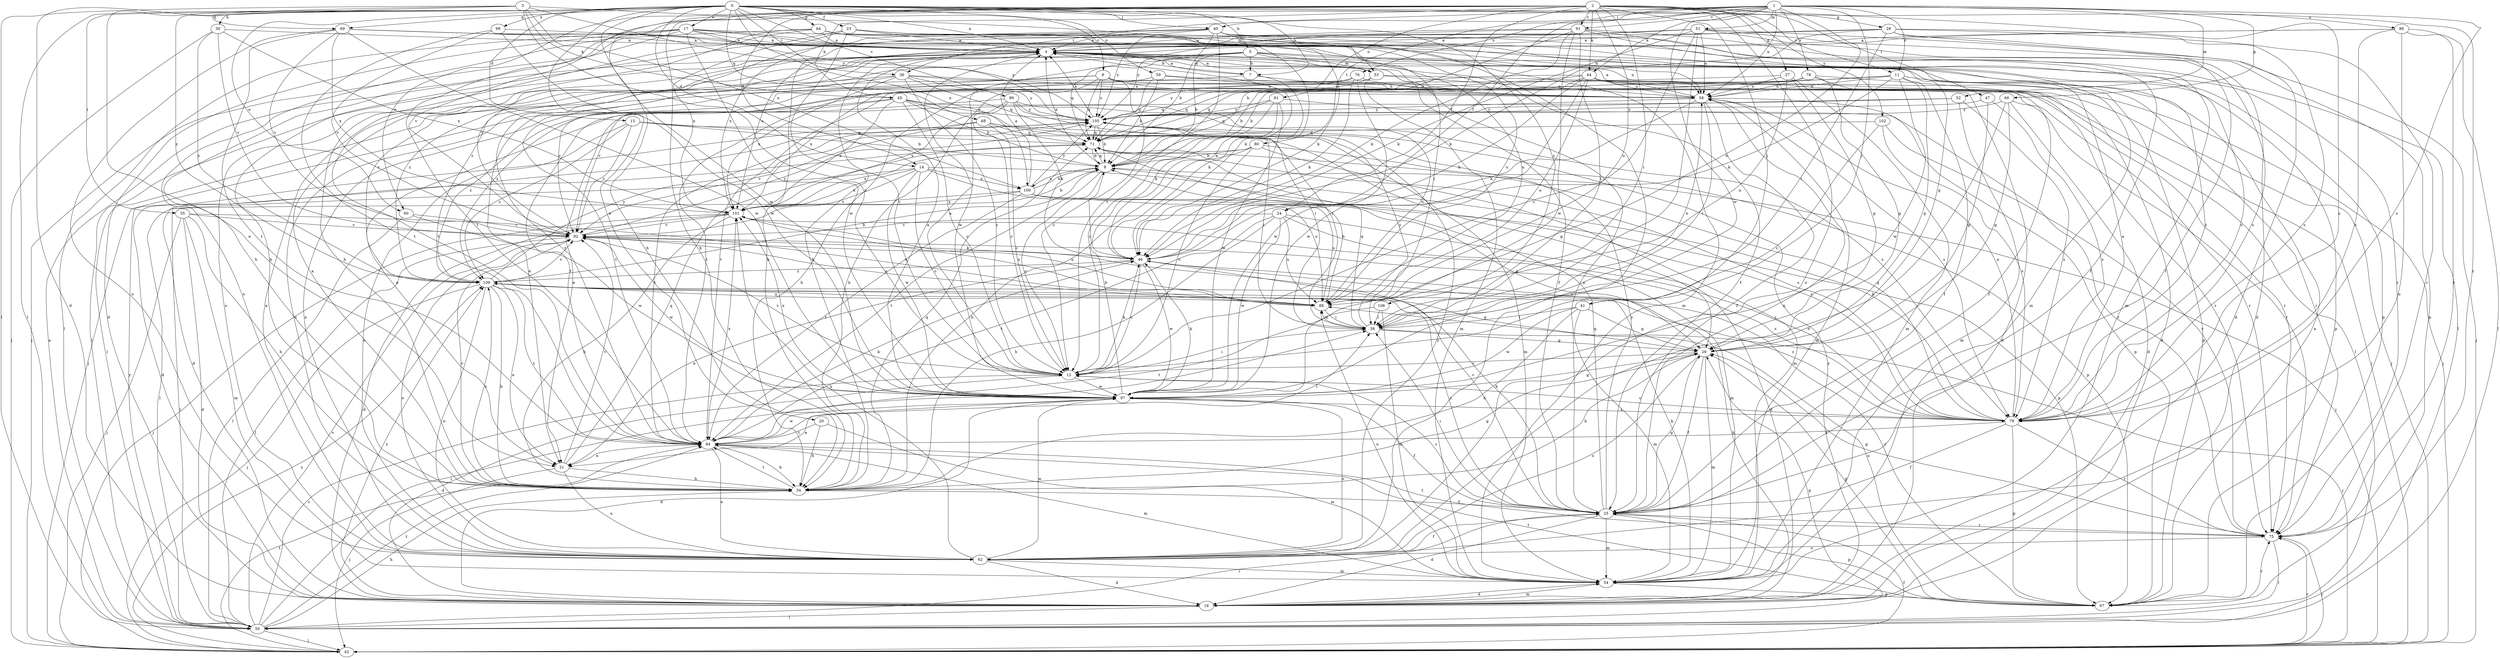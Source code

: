 strict digraph  {
0;
1;
2;
3;
4;
5;
7;
8;
9;
11;
12;
13;
14;
16;
17;
20;
21;
23;
24;
25;
27;
28;
29;
30;
34;
35;
36;
38;
40;
41;
42;
44;
45;
46;
47;
50;
51;
52;
53;
54;
58;
59;
60;
61;
62;
64;
66;
67;
68;
69;
71;
75;
76;
78;
79;
80;
84;
86;
88;
89;
91;
92;
97;
99;
100;
101;
102;
105;
106;
109;
0 -> 4  [label=a];
0 -> 5  [label=b];
0 -> 7  [label=b];
0 -> 9  [label=c];
0 -> 13  [label=d];
0 -> 14  [label=d];
0 -> 17  [label=e];
0 -> 20  [label=e];
0 -> 21  [label=e];
0 -> 23  [label=f];
0 -> 30  [label=h];
0 -> 35  [label=i];
0 -> 36  [label=i];
0 -> 40  [label=j];
0 -> 47  [label=l];
0 -> 50  [label=l];
0 -> 59  [label=o];
0 -> 60  [label=o];
0 -> 64  [label=p];
0 -> 68  [label=q];
0 -> 69  [label=q];
0 -> 75  [label=r];
0 -> 89  [label=v];
0 -> 97  [label=w];
0 -> 99  [label=x];
0 -> 100  [label=x];
0 -> 106  [label=z];
0 -> 109  [label=z];
1 -> 11  [label=c];
1 -> 24  [label=f];
1 -> 34  [label=h];
1 -> 36  [label=i];
1 -> 40  [label=j];
1 -> 41  [label=j];
1 -> 44  [label=k];
1 -> 51  [label=m];
1 -> 52  [label=m];
1 -> 58  [label=n];
1 -> 66  [label=p];
1 -> 76  [label=s];
1 -> 78  [label=s];
1 -> 79  [label=s];
1 -> 80  [label=t];
1 -> 86  [label=u];
1 -> 88  [label=u];
1 -> 91  [label=v];
1 -> 97  [label=w];
2 -> 11  [label=c];
2 -> 14  [label=d];
2 -> 24  [label=f];
2 -> 27  [label=g];
2 -> 28  [label=g];
2 -> 34  [label=h];
2 -> 38  [label=i];
2 -> 41  [label=j];
2 -> 44  [label=k];
2 -> 45  [label=k];
2 -> 60  [label=o];
2 -> 61  [label=o];
2 -> 62  [label=o];
2 -> 79  [label=s];
2 -> 84  [label=t];
2 -> 88  [label=u];
2 -> 91  [label=v];
2 -> 92  [label=v];
2 -> 102  [label=y];
3 -> 12  [label=c];
3 -> 16  [label=d];
3 -> 45  [label=k];
3 -> 50  [label=l];
3 -> 53  [label=m];
3 -> 69  [label=q];
3 -> 100  [label=x];
3 -> 105  [label=y];
4 -> 7  [label=b];
4 -> 25  [label=f];
4 -> 50  [label=l];
4 -> 53  [label=m];
4 -> 62  [label=o];
4 -> 109  [label=z];
5 -> 7  [label=b];
5 -> 8  [label=b];
5 -> 25  [label=f];
5 -> 53  [label=m];
5 -> 58  [label=n];
5 -> 67  [label=p];
5 -> 71  [label=q];
5 -> 84  [label=t];
5 -> 97  [label=w];
5 -> 109  [label=z];
7 -> 4  [label=a];
7 -> 42  [label=j];
7 -> 46  [label=k];
7 -> 58  [label=n];
8 -> 4  [label=a];
8 -> 12  [label=c];
8 -> 42  [label=j];
8 -> 71  [label=q];
8 -> 84  [label=t];
8 -> 100  [label=x];
9 -> 12  [label=c];
9 -> 21  [label=e];
9 -> 34  [label=h];
9 -> 42  [label=j];
9 -> 58  [label=n];
9 -> 71  [label=q];
9 -> 75  [label=r];
9 -> 92  [label=v];
9 -> 105  [label=y];
11 -> 25  [label=f];
11 -> 29  [label=g];
11 -> 46  [label=k];
11 -> 58  [label=n];
11 -> 67  [label=p];
11 -> 71  [label=q];
11 -> 75  [label=r];
11 -> 97  [label=w];
11 -> 109  [label=z];
12 -> 4  [label=a];
12 -> 16  [label=d];
12 -> 38  [label=i];
12 -> 46  [label=k];
12 -> 92  [label=v];
12 -> 97  [label=w];
13 -> 8  [label=b];
13 -> 29  [label=g];
13 -> 62  [label=o];
13 -> 71  [label=q];
13 -> 92  [label=v];
13 -> 109  [label=z];
14 -> 12  [label=c];
14 -> 50  [label=l];
14 -> 79  [label=s];
14 -> 88  [label=u];
14 -> 92  [label=v];
14 -> 97  [label=w];
14 -> 100  [label=x];
14 -> 101  [label=x];
16 -> 46  [label=k];
16 -> 50  [label=l];
16 -> 54  [label=m];
16 -> 105  [label=y];
16 -> 109  [label=z];
17 -> 4  [label=a];
17 -> 16  [label=d];
17 -> 34  [label=h];
17 -> 46  [label=k];
17 -> 50  [label=l];
17 -> 62  [label=o];
17 -> 75  [label=r];
17 -> 88  [label=u];
17 -> 97  [label=w];
17 -> 105  [label=y];
20 -> 34  [label=h];
20 -> 54  [label=m];
20 -> 84  [label=t];
21 -> 34  [label=h];
21 -> 42  [label=j];
21 -> 62  [label=o];
21 -> 71  [label=q];
21 -> 92  [label=v];
23 -> 4  [label=a];
23 -> 12  [label=c];
23 -> 34  [label=h];
23 -> 54  [label=m];
23 -> 67  [label=p];
23 -> 88  [label=u];
23 -> 101  [label=x];
24 -> 16  [label=d];
24 -> 34  [label=h];
24 -> 54  [label=m];
24 -> 84  [label=t];
24 -> 88  [label=u];
24 -> 92  [label=v];
24 -> 97  [label=w];
25 -> 4  [label=a];
25 -> 12  [label=c];
25 -> 16  [label=d];
25 -> 29  [label=g];
25 -> 38  [label=i];
25 -> 46  [label=k];
25 -> 50  [label=l];
25 -> 54  [label=m];
25 -> 58  [label=n];
25 -> 67  [label=p];
25 -> 71  [label=q];
25 -> 75  [label=r];
25 -> 92  [label=v];
25 -> 105  [label=y];
25 -> 109  [label=z];
27 -> 29  [label=g];
27 -> 54  [label=m];
27 -> 58  [label=n];
27 -> 88  [label=u];
27 -> 92  [label=v];
28 -> 4  [label=a];
28 -> 16  [label=d];
28 -> 25  [label=f];
28 -> 34  [label=h];
28 -> 38  [label=i];
28 -> 46  [label=k];
28 -> 75  [label=r];
28 -> 79  [label=s];
29 -> 12  [label=c];
29 -> 25  [label=f];
29 -> 34  [label=h];
29 -> 54  [label=m];
29 -> 62  [label=o];
30 -> 4  [label=a];
30 -> 42  [label=j];
30 -> 92  [label=v];
30 -> 101  [label=x];
30 -> 109  [label=z];
34 -> 4  [label=a];
34 -> 25  [label=f];
34 -> 29  [label=g];
34 -> 71  [label=q];
34 -> 84  [label=t];
34 -> 92  [label=v];
34 -> 109  [label=z];
35 -> 16  [label=d];
35 -> 34  [label=h];
35 -> 42  [label=j];
35 -> 54  [label=m];
35 -> 88  [label=u];
35 -> 92  [label=v];
36 -> 12  [label=c];
36 -> 58  [label=n];
36 -> 62  [label=o];
36 -> 71  [label=q];
36 -> 75  [label=r];
36 -> 84  [label=t];
36 -> 101  [label=x];
36 -> 105  [label=y];
38 -> 29  [label=g];
38 -> 42  [label=j];
38 -> 58  [label=n];
38 -> 71  [label=q];
38 -> 88  [label=u];
38 -> 105  [label=y];
40 -> 4  [label=a];
40 -> 8  [label=b];
40 -> 12  [label=c];
40 -> 34  [label=h];
40 -> 50  [label=l];
40 -> 54  [label=m];
40 -> 62  [label=o];
40 -> 79  [label=s];
40 -> 101  [label=x];
40 -> 105  [label=y];
41 -> 29  [label=g];
41 -> 34  [label=h];
41 -> 38  [label=i];
41 -> 54  [label=m];
41 -> 97  [label=w];
42 -> 25  [label=f];
42 -> 75  [label=r];
42 -> 84  [label=t];
42 -> 109  [label=z];
44 -> 8  [label=b];
44 -> 16  [label=d];
44 -> 34  [label=h];
44 -> 42  [label=j];
44 -> 46  [label=k];
44 -> 50  [label=l];
44 -> 58  [label=n];
44 -> 84  [label=t];
44 -> 88  [label=u];
44 -> 97  [label=w];
45 -> 8  [label=b];
45 -> 12  [label=c];
45 -> 38  [label=i];
45 -> 79  [label=s];
45 -> 84  [label=t];
45 -> 101  [label=x];
45 -> 105  [label=y];
45 -> 109  [label=z];
46 -> 4  [label=a];
46 -> 12  [label=c];
46 -> 21  [label=e];
46 -> 97  [label=w];
46 -> 109  [label=z];
47 -> 29  [label=g];
47 -> 79  [label=s];
47 -> 105  [label=y];
50 -> 4  [label=a];
50 -> 12  [label=c];
50 -> 29  [label=g];
50 -> 34  [label=h];
50 -> 38  [label=i];
50 -> 42  [label=j];
50 -> 84  [label=t];
50 -> 92  [label=v];
50 -> 105  [label=y];
51 -> 4  [label=a];
51 -> 12  [label=c];
51 -> 16  [label=d];
51 -> 38  [label=i];
51 -> 42  [label=j];
51 -> 46  [label=k];
51 -> 58  [label=n];
51 -> 67  [label=p];
51 -> 92  [label=v];
51 -> 101  [label=x];
52 -> 21  [label=e];
52 -> 54  [label=m];
52 -> 79  [label=s];
52 -> 105  [label=y];
53 -> 4  [label=a];
53 -> 54  [label=m];
53 -> 58  [label=n];
53 -> 62  [label=o];
53 -> 71  [label=q];
53 -> 75  [label=r];
54 -> 16  [label=d];
54 -> 46  [label=k];
54 -> 67  [label=p];
54 -> 88  [label=u];
58 -> 4  [label=a];
58 -> 25  [label=f];
58 -> 38  [label=i];
58 -> 46  [label=k];
58 -> 54  [label=m];
58 -> 67  [label=p];
58 -> 79  [label=s];
58 -> 105  [label=y];
59 -> 8  [label=b];
59 -> 42  [label=j];
59 -> 50  [label=l];
59 -> 58  [label=n];
59 -> 71  [label=q];
60 -> 50  [label=l];
60 -> 92  [label=v];
60 -> 97  [label=w];
61 -> 12  [label=c];
61 -> 46  [label=k];
61 -> 71  [label=q];
61 -> 75  [label=r];
61 -> 97  [label=w];
61 -> 105  [label=y];
62 -> 4  [label=a];
62 -> 16  [label=d];
62 -> 25  [label=f];
62 -> 54  [label=m];
62 -> 97  [label=w];
62 -> 101  [label=x];
62 -> 105  [label=y];
64 -> 4  [label=a];
64 -> 29  [label=g];
64 -> 34  [label=h];
64 -> 38  [label=i];
64 -> 42  [label=j];
64 -> 58  [label=n];
64 -> 84  [label=t];
66 -> 16  [label=d];
66 -> 29  [label=g];
66 -> 62  [label=o];
66 -> 75  [label=r];
66 -> 105  [label=y];
67 -> 4  [label=a];
67 -> 29  [label=g];
67 -> 75  [label=r];
67 -> 84  [label=t];
67 -> 88  [label=u];
67 -> 109  [label=z];
68 -> 12  [label=c];
68 -> 38  [label=i];
68 -> 54  [label=m];
68 -> 71  [label=q];
68 -> 84  [label=t];
68 -> 92  [label=v];
69 -> 4  [label=a];
69 -> 46  [label=k];
69 -> 62  [label=o];
69 -> 79  [label=s];
69 -> 84  [label=t];
69 -> 92  [label=v];
69 -> 97  [label=w];
69 -> 101  [label=x];
71 -> 8  [label=b];
71 -> 16  [label=d];
71 -> 79  [label=s];
75 -> 29  [label=g];
75 -> 42  [label=j];
75 -> 50  [label=l];
75 -> 62  [label=o];
75 -> 84  [label=t];
76 -> 46  [label=k];
76 -> 58  [label=n];
76 -> 97  [label=w];
76 -> 101  [label=x];
76 -> 105  [label=y];
78 -> 8  [label=b];
78 -> 16  [label=d];
78 -> 25  [label=f];
78 -> 29  [label=g];
78 -> 58  [label=n];
78 -> 71  [label=q];
78 -> 84  [label=t];
79 -> 4  [label=a];
79 -> 8  [label=b];
79 -> 12  [label=c];
79 -> 25  [label=f];
79 -> 58  [label=n];
79 -> 67  [label=p];
79 -> 71  [label=q];
79 -> 75  [label=r];
79 -> 84  [label=t];
79 -> 109  [label=z];
80 -> 8  [label=b];
80 -> 12  [label=c];
80 -> 34  [label=h];
80 -> 54  [label=m];
80 -> 67  [label=p];
80 -> 101  [label=x];
84 -> 21  [label=e];
84 -> 34  [label=h];
84 -> 38  [label=i];
84 -> 46  [label=k];
84 -> 54  [label=m];
84 -> 62  [label=o];
84 -> 97  [label=w];
84 -> 101  [label=x];
86 -> 4  [label=a];
86 -> 50  [label=l];
86 -> 62  [label=o];
86 -> 75  [label=r];
86 -> 79  [label=s];
86 -> 109  [label=z];
88 -> 8  [label=b];
88 -> 38  [label=i];
88 -> 101  [label=x];
89 -> 12  [label=c];
89 -> 21  [label=e];
89 -> 38  [label=i];
89 -> 46  [label=k];
89 -> 88  [label=u];
89 -> 101  [label=x];
89 -> 105  [label=y];
91 -> 4  [label=a];
91 -> 8  [label=b];
91 -> 25  [label=f];
91 -> 38  [label=i];
91 -> 46  [label=k];
91 -> 54  [label=m];
91 -> 79  [label=s];
91 -> 97  [label=w];
91 -> 105  [label=y];
92 -> 46  [label=k];
92 -> 50  [label=l];
92 -> 62  [label=o];
92 -> 79  [label=s];
92 -> 88  [label=u];
92 -> 97  [label=w];
92 -> 105  [label=y];
97 -> 4  [label=a];
97 -> 8  [label=b];
97 -> 16  [label=d];
97 -> 21  [label=e];
97 -> 25  [label=f];
97 -> 29  [label=g];
97 -> 46  [label=k];
97 -> 62  [label=o];
97 -> 79  [label=s];
97 -> 101  [label=x];
99 -> 4  [label=a];
99 -> 84  [label=t];
99 -> 92  [label=v];
99 -> 97  [label=w];
100 -> 4  [label=a];
100 -> 8  [label=b];
100 -> 29  [label=g];
100 -> 50  [label=l];
100 -> 67  [label=p];
100 -> 84  [label=t];
100 -> 88  [label=u];
100 -> 101  [label=x];
100 -> 105  [label=y];
101 -> 8  [label=b];
101 -> 16  [label=d];
101 -> 34  [label=h];
101 -> 42  [label=j];
101 -> 79  [label=s];
101 -> 88  [label=u];
101 -> 92  [label=v];
102 -> 12  [label=c];
102 -> 71  [label=q];
102 -> 75  [label=r];
102 -> 79  [label=s];
105 -> 4  [label=a];
105 -> 8  [label=b];
105 -> 16  [label=d];
105 -> 71  [label=q];
106 -> 38  [label=i];
106 -> 54  [label=m];
106 -> 84  [label=t];
109 -> 8  [label=b];
109 -> 21  [label=e];
109 -> 29  [label=g];
109 -> 34  [label=h];
109 -> 42  [label=j];
109 -> 62  [label=o];
109 -> 84  [label=t];
109 -> 88  [label=u];
109 -> 92  [label=v];
109 -> 105  [label=y];
}

